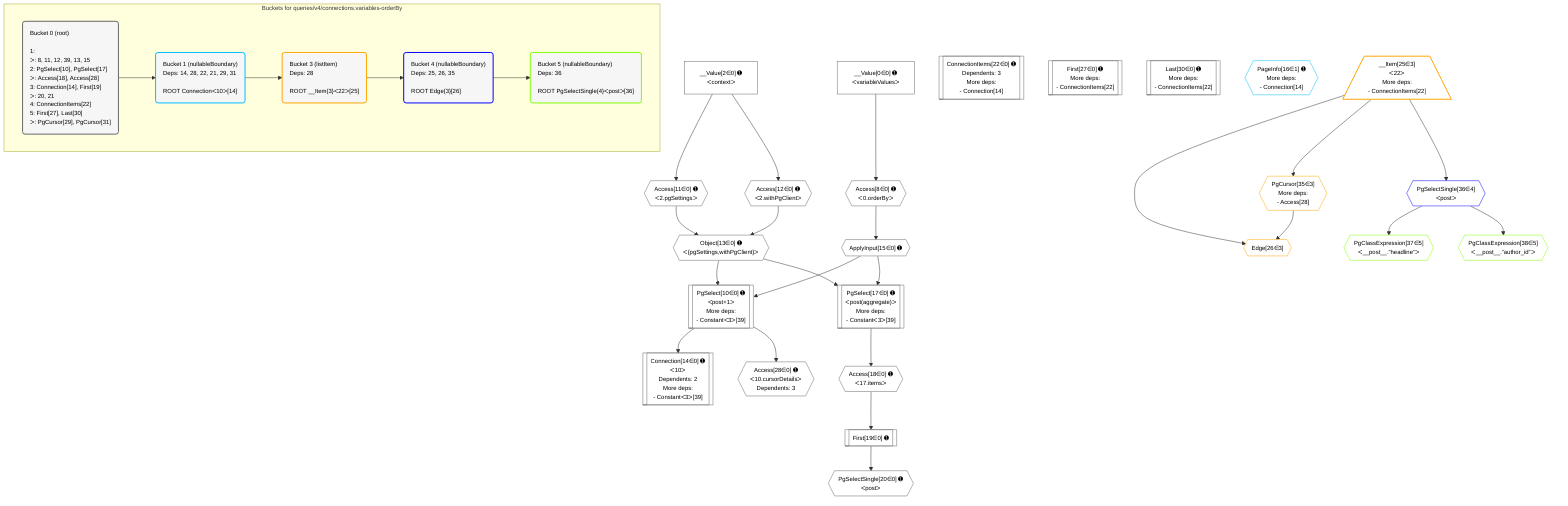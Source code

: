 %%{init: {'themeVariables': { 'fontSize': '12px'}}}%%
graph TD
    classDef path fill:#eee,stroke:#000,color:#000
    classDef plan fill:#fff,stroke-width:1px,color:#000
    classDef itemplan fill:#fff,stroke-width:2px,color:#000
    classDef unbatchedplan fill:#dff,stroke-width:1px,color:#000
    classDef sideeffectplan fill:#fcc,stroke-width:2px,color:#000
    classDef bucket fill:#f6f6f6,color:#000,stroke-width:2px,text-align:left

    subgraph "Buckets for queries/v4/connections.variables-orderBy"
    Bucket0("Bucket 0 (root)<br /><br />1: <br />ᐳ: 8, 11, 12, 39, 13, 15<br />2: PgSelect[10], PgSelect[17]<br />ᐳ: Access[18], Access[28]<br />3: Connection[14], First[19]<br />ᐳ: 20, 21<br />4: ConnectionItems[22]<br />5: First[27], Last[30]<br />ᐳ: PgCursor[29], PgCursor[31]"):::bucket
    Bucket1("Bucket 1 (nullableBoundary)<br />Deps: 14, 28, 22, 21, 29, 31<br /><br />ROOT Connectionᐸ10ᐳ[14]"):::bucket
    Bucket3("Bucket 3 (listItem)<br />Deps: 28<br /><br />ROOT __Item{3}ᐸ22ᐳ[25]"):::bucket
    Bucket4("Bucket 4 (nullableBoundary)<br />Deps: 25, 26, 35<br /><br />ROOT Edge{3}[26]"):::bucket
    Bucket5("Bucket 5 (nullableBoundary)<br />Deps: 36<br /><br />ROOT PgSelectSingle{4}ᐸpostᐳ[36]"):::bucket
    end
    Bucket0 --> Bucket1
    Bucket1 --> Bucket3
    Bucket3 --> Bucket4
    Bucket4 --> Bucket5

    %% plan dependencies
    PgSelect10[["PgSelect[10∈0] ➊<br />ᐸpost+1ᐳ<br />More deps:<br />- Constantᐸ3ᐳ[39]"]]:::plan
    Object13{{"Object[13∈0] ➊<br />ᐸ{pgSettings,withPgClient}ᐳ"}}:::plan
    ApplyInput15{{"ApplyInput[15∈0] ➊"}}:::plan
    Object13 & ApplyInput15 --> PgSelect10
    PgSelect17[["PgSelect[17∈0] ➊<br />ᐸpost(aggregate)ᐳ<br />More deps:<br />- Constantᐸ3ᐳ[39]"]]:::plan
    Object13 & ApplyInput15 --> PgSelect17
    Access11{{"Access[11∈0] ➊<br />ᐸ2.pgSettingsᐳ"}}:::plan
    Access12{{"Access[12∈0] ➊<br />ᐸ2.withPgClientᐳ"}}:::plan
    Access11 & Access12 --> Object13
    Connection14[["Connection[14∈0] ➊<br />ᐸ10ᐳ<br />Dependents: 2<br />More deps:<br />- Constantᐸ3ᐳ[39]"]]:::plan
    PgSelect10 --> Connection14
    Access8{{"Access[8∈0] ➊<br />ᐸ0.orderByᐳ"}}:::plan
    __Value0["__Value[0∈0] ➊<br />ᐸvariableValuesᐳ"]:::plan
    __Value0 --> Access8
    __Value2["__Value[2∈0] ➊<br />ᐸcontextᐳ"]:::plan
    __Value2 --> Access11
    __Value2 --> Access12
    Access8 --> ApplyInput15
    Access18{{"Access[18∈0] ➊<br />ᐸ17.itemsᐳ"}}:::plan
    PgSelect17 --> Access18
    First19[["First[19∈0] ➊"]]:::plan
    Access18 --> First19
    PgSelectSingle20{{"PgSelectSingle[20∈0] ➊<br />ᐸpostᐳ"}}:::plan
    First19 --> PgSelectSingle20
    ConnectionItems22[["ConnectionItems[22∈0] ➊<br />Dependents: 3<br />More deps:<br />- Connection[14]"]]:::plan
    First27[["First[27∈0] ➊<br />More deps:<br />- ConnectionItems[22]"]]:::plan
    Access28{{"Access[28∈0] ➊<br />ᐸ10.cursorDetailsᐳ<br />Dependents: 3"}}:::plan
    PgSelect10 --> Access28
    Last30[["Last[30∈0] ➊<br />More deps:<br />- ConnectionItems[22]"]]:::plan
    PageInfo16{{"PageInfo[16∈1] ➊<br />More deps:<br />- Connection[14]"}}:::plan
    Edge26{{"Edge[26∈3]"}}:::plan
    __Item25[/"__Item[25∈3]<br />ᐸ22ᐳ<br />More deps:<br />- ConnectionItems[22]"\]:::itemplan
    PgCursor35{{"PgCursor[35∈3]<br />More deps:<br />- Access[28]"}}:::plan
    __Item25 & PgCursor35 --> Edge26
    __Item25 --> PgCursor35
    PgSelectSingle36{{"PgSelectSingle[36∈4]<br />ᐸpostᐳ"}}:::plan
    __Item25 --> PgSelectSingle36
    PgClassExpression37{{"PgClassExpression[37∈5]<br />ᐸ__post__.”headline”ᐳ"}}:::plan
    PgSelectSingle36 --> PgClassExpression37
    PgClassExpression38{{"PgClassExpression[38∈5]<br />ᐸ__post__.”author_id”ᐳ"}}:::plan
    PgSelectSingle36 --> PgClassExpression38

    %% define steps
    classDef bucket0 stroke:#696969
    class Bucket0,__Value0,__Value2,Access8,PgSelect10,Access11,Access12,Object13,Connection14,ApplyInput15,PgSelect17,Access18,First19,PgSelectSingle20,ConnectionItems22,First27,Access28,Last30 bucket0
    classDef bucket1 stroke:#00bfff
    class Bucket1,PageInfo16 bucket1
    classDef bucket3 stroke:#ffa500
    class Bucket3,__Item25,Edge26,PgCursor35 bucket3
    classDef bucket4 stroke:#0000ff
    class Bucket4,PgSelectSingle36 bucket4
    classDef bucket5 stroke:#7fff00
    class Bucket5,PgClassExpression37,PgClassExpression38 bucket5